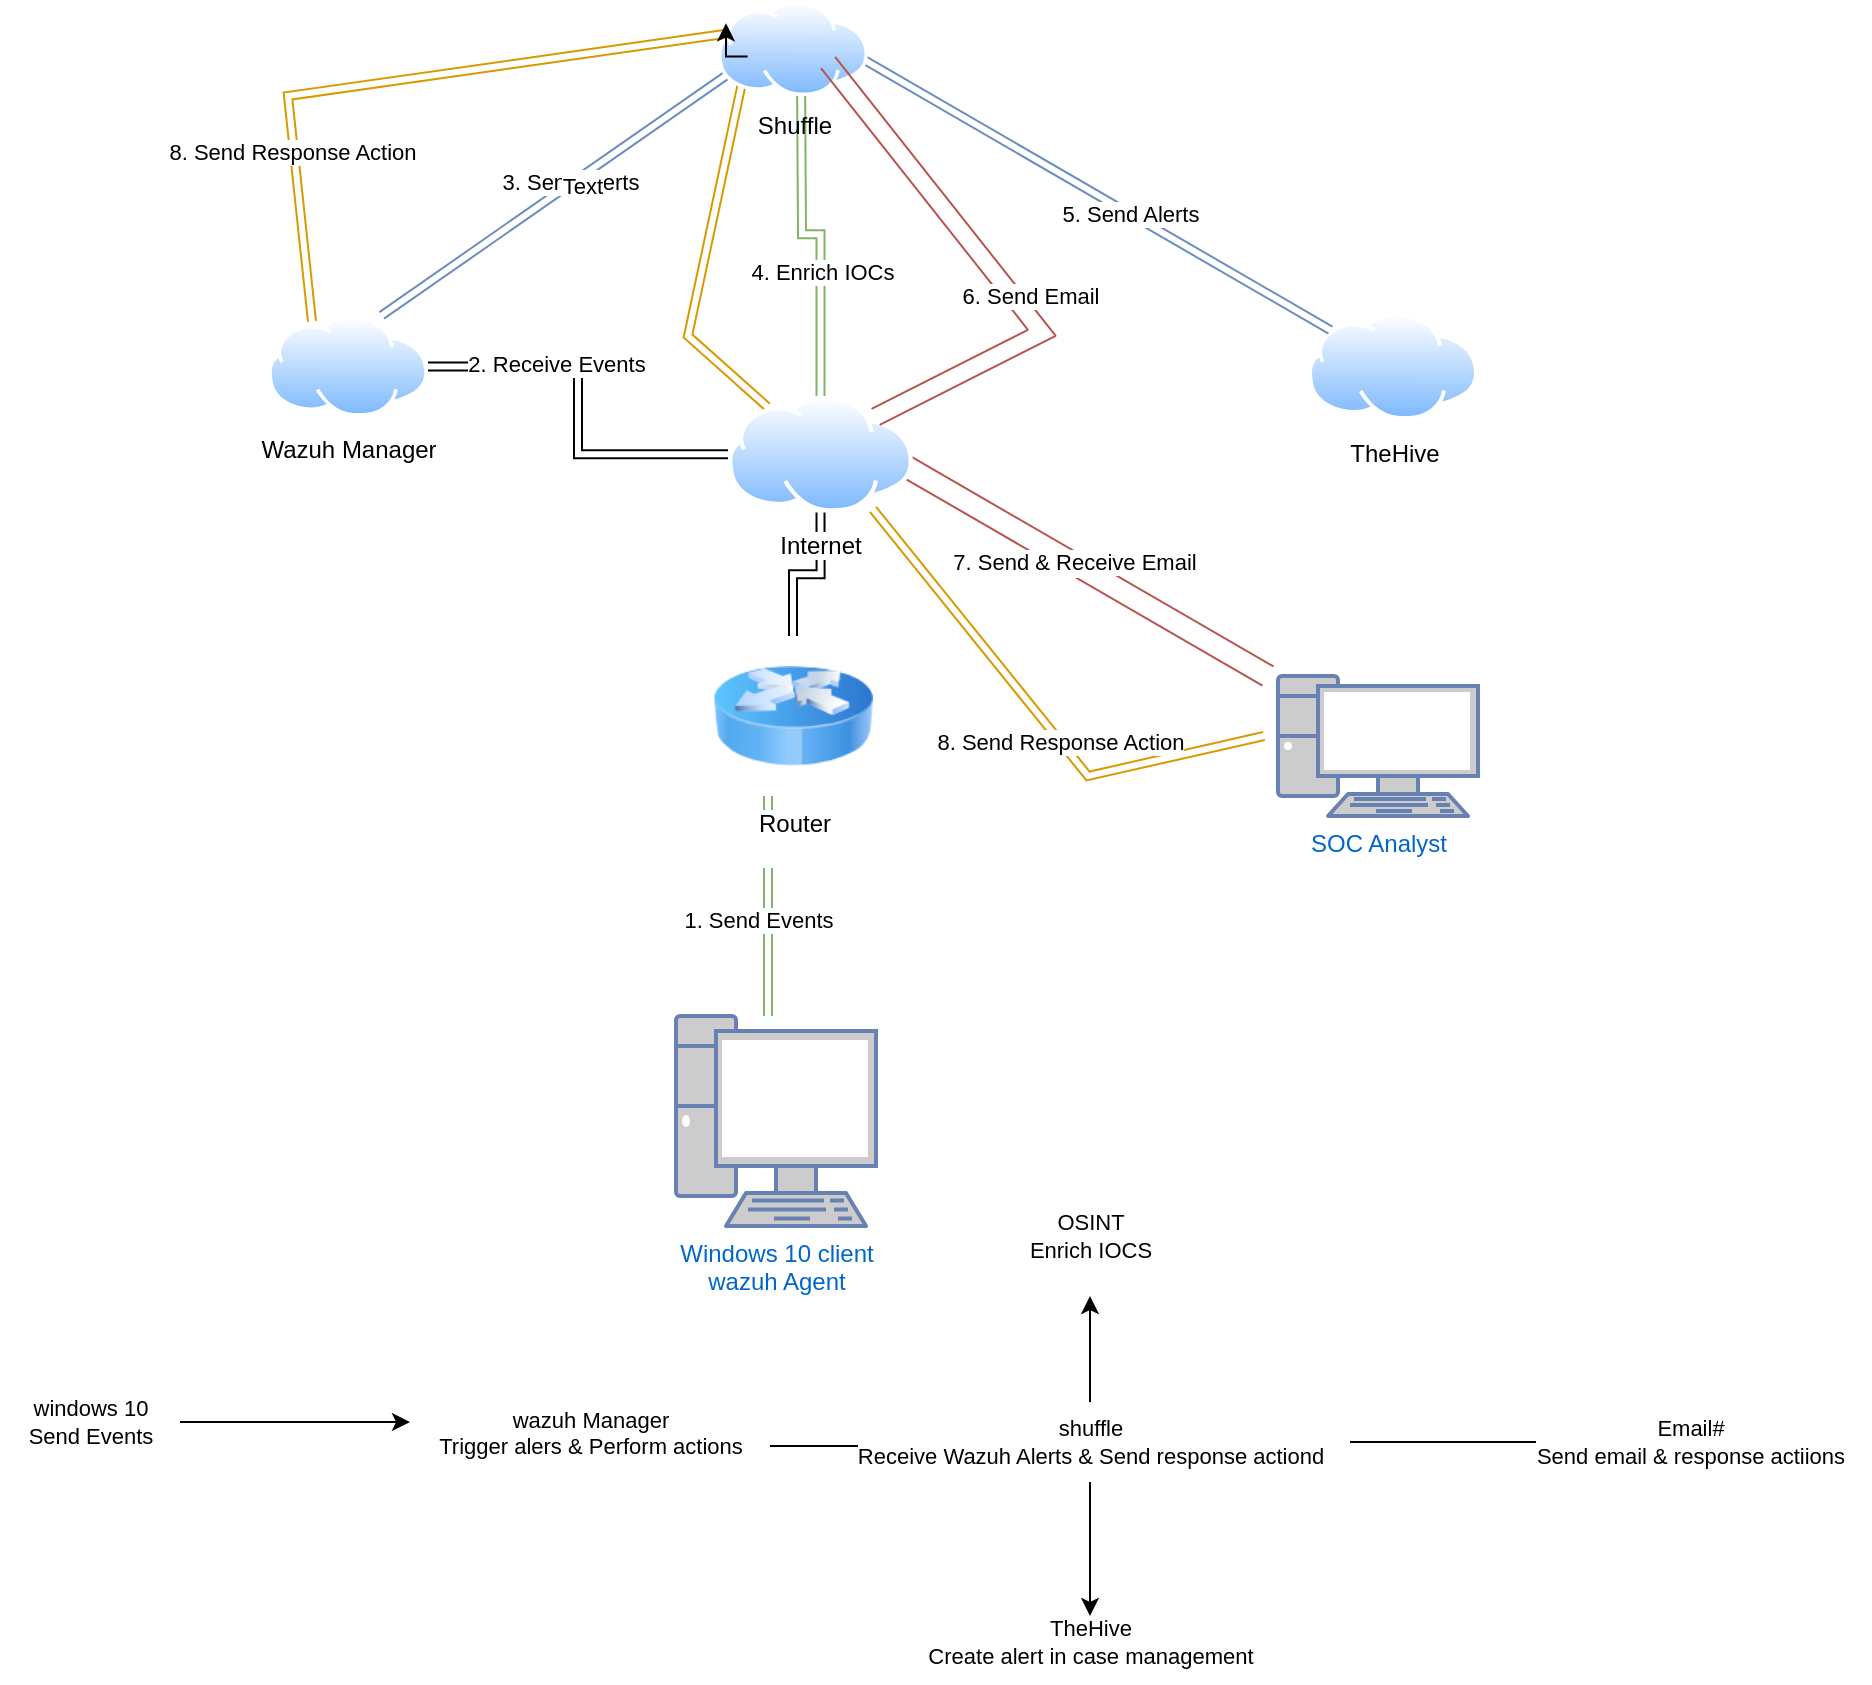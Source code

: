 <mxfile version="24.7.6">
  <diagram name="Page-1" id="lJXaCw3PPu5b4OgWsfz6">
    <mxGraphModel dx="2261" dy="780" grid="1" gridSize="10" guides="1" tooltips="1" connect="1" arrows="1" fold="1" page="1" pageScale="1" pageWidth="827" pageHeight="1169" math="0" shadow="0">
      <root>
        <mxCell id="0" />
        <mxCell id="1" parent="0" />
        <mxCell id="-LH7fcYnhYMUPDVRSZud-9" style="edgeStyle=orthogonalEdgeStyle;rounded=0;orthogonalLoop=1;jettySize=auto;html=1;jumpStyle=none;curved=0;shape=link;fillColor=#d5e8d4;strokeColor=#82b366;" edge="1" parent="1" source="-LH7fcYnhYMUPDVRSZud-1" target="-LH7fcYnhYMUPDVRSZud-2">
          <mxGeometry relative="1" as="geometry">
            <Array as="points">
              <mxPoint x="109" y="440" />
              <mxPoint x="109" y="440" />
            </Array>
          </mxGeometry>
        </mxCell>
        <mxCell id="-LH7fcYnhYMUPDVRSZud-10" value="1. Send Events" style="edgeLabel;html=1;align=center;verticalAlign=middle;resizable=0;points=[];fontFamily=Helvetica;fontSize=11;fontColor=default;labelBackgroundColor=default;" vertex="1" connectable="0" parent="-LH7fcYnhYMUPDVRSZud-9">
          <mxGeometry x="-0.12" y="5" relative="1" as="geometry">
            <mxPoint as="offset" />
          </mxGeometry>
        </mxCell>
        <mxCell id="-LH7fcYnhYMUPDVRSZud-1" value="Windows 10 client&lt;div&gt;wazuh Agent&lt;/div&gt;" style="fontColor=#0066CC;verticalAlign=top;verticalLabelPosition=bottom;labelPosition=center;align=center;html=1;outlineConnect=0;fillColor=#CCCCCC;strokeColor=#6881B3;gradientColor=none;gradientDirection=north;strokeWidth=2;shape=mxgraph.networks.pc;" vertex="1" parent="1">
          <mxGeometry x="63" y="540" width="100" height="105" as="geometry" />
        </mxCell>
        <mxCell id="-LH7fcYnhYMUPDVRSZud-11" style="edgeStyle=orthogonalEdgeStyle;shape=link;rounded=0;jumpStyle=none;orthogonalLoop=1;jettySize=auto;html=1;entryX=0.5;entryY=1;entryDx=0;entryDy=0;strokeColor=default;align=center;verticalAlign=middle;fontFamily=Helvetica;fontSize=11;fontColor=default;labelBackgroundColor=default;endArrow=classic;" edge="1" parent="1" source="-LH7fcYnhYMUPDVRSZud-2" target="-LH7fcYnhYMUPDVRSZud-4">
          <mxGeometry relative="1" as="geometry" />
        </mxCell>
        <mxCell id="-LH7fcYnhYMUPDVRSZud-2" value="Router&lt;div&gt;&lt;br&gt;&lt;/div&gt;" style="image;html=1;image=img/lib/clip_art/networking/Router_Icon_128x128.png" vertex="1" parent="1">
          <mxGeometry x="81.5" y="350" width="80" height="80" as="geometry" />
        </mxCell>
        <mxCell id="-LH7fcYnhYMUPDVRSZud-3" value="Wazuh Manager" style="image;aspect=fixed;perimeter=ellipsePerimeter;html=1;align=center;shadow=0;dashed=0;spacingTop=3;image=img/lib/active_directory/internet_cloud.svg;" vertex="1" parent="1">
          <mxGeometry x="-141" y="190" width="80" height="50.4" as="geometry" />
        </mxCell>
        <mxCell id="-LH7fcYnhYMUPDVRSZud-17" style="edgeStyle=orthogonalEdgeStyle;shape=link;rounded=0;jumpStyle=none;orthogonalLoop=1;jettySize=auto;html=1;entryX=1;entryY=0.5;entryDx=0;entryDy=0;strokeColor=default;align=center;verticalAlign=middle;fontFamily=Helvetica;fontSize=11;fontColor=default;labelBackgroundColor=default;endArrow=classic;" edge="1" parent="1" source="-LH7fcYnhYMUPDVRSZud-4" target="-LH7fcYnhYMUPDVRSZud-3">
          <mxGeometry relative="1" as="geometry" />
        </mxCell>
        <mxCell id="-LH7fcYnhYMUPDVRSZud-18" value="2. Receive Events" style="edgeLabel;html=1;align=center;verticalAlign=middle;resizable=0;points=[];fontFamily=Helvetica;fontSize=11;fontColor=default;labelBackgroundColor=default;" vertex="1" connectable="0" parent="-LH7fcYnhYMUPDVRSZud-17">
          <mxGeometry x="0.345" y="-1" relative="1" as="geometry">
            <mxPoint as="offset" />
          </mxGeometry>
        </mxCell>
        <mxCell id="-LH7fcYnhYMUPDVRSZud-24" style="edgeStyle=orthogonalEdgeStyle;shape=link;rounded=0;jumpStyle=none;orthogonalLoop=1;jettySize=auto;html=1;entryX=0.5;entryY=1;entryDx=0;entryDy=0;strokeColor=#82b366;align=center;verticalAlign=middle;fontFamily=Helvetica;fontSize=11;fontColor=default;labelBackgroundColor=default;endArrow=classic;fillColor=#d5e8d4;" edge="1" parent="1" source="-LH7fcYnhYMUPDVRSZud-4">
          <mxGeometry relative="1" as="geometry">
            <mxPoint x="125.5" y="67.25" as="targetPoint" />
          </mxGeometry>
        </mxCell>
        <mxCell id="-LH7fcYnhYMUPDVRSZud-25" value="4. Enrich IOCs" style="edgeLabel;html=1;align=center;verticalAlign=middle;resizable=0;points=[];fontFamily=Helvetica;fontSize=11;fontColor=default;labelBackgroundColor=default;" vertex="1" connectable="0" parent="-LH7fcYnhYMUPDVRSZud-24">
          <mxGeometry x="-0.191" relative="1" as="geometry">
            <mxPoint y="7" as="offset" />
          </mxGeometry>
        </mxCell>
        <mxCell id="-LH7fcYnhYMUPDVRSZud-32" style="shape=link;rounded=0;jumpStyle=none;orthogonalLoop=1;jettySize=auto;html=1;strokeColor=#b85450;align=center;verticalAlign=middle;fontFamily=Helvetica;fontSize=11;fontColor=default;labelBackgroundColor=default;endArrow=classic;width=11;fillColor=#f8cecc;" edge="1" parent="1">
          <mxGeometry relative="1" as="geometry">
            <mxPoint x="169.0" y="260.0" as="sourcePoint" />
            <mxPoint x="359" y="370" as="targetPoint" />
          </mxGeometry>
        </mxCell>
        <mxCell id="-LH7fcYnhYMUPDVRSZud-34" value="Text" style="edgeLabel;html=1;align=center;verticalAlign=middle;resizable=0;points=[];fontFamily=Helvetica;fontSize=11;fontColor=default;labelBackgroundColor=default;" vertex="1" connectable="0" parent="-LH7fcYnhYMUPDVRSZud-32">
          <mxGeometry x="-0.076" y="-3" relative="1" as="geometry">
            <mxPoint x="1" as="offset" />
          </mxGeometry>
        </mxCell>
        <mxCell id="-LH7fcYnhYMUPDVRSZud-35" value="7. Send &amp;amp; Receive Email" style="edgeLabel;html=1;align=center;verticalAlign=middle;resizable=0;points=[];fontFamily=Helvetica;fontSize=11;fontColor=default;labelBackgroundColor=default;" vertex="1" connectable="0" parent="-LH7fcYnhYMUPDVRSZud-32">
          <mxGeometry x="-0.025" y="1" relative="1" as="geometry">
            <mxPoint as="offset" />
          </mxGeometry>
        </mxCell>
        <mxCell id="-LH7fcYnhYMUPDVRSZud-38" style="shape=link;rounded=0;jumpStyle=none;orthogonalLoop=1;jettySize=auto;html=1;entryX=0;entryY=1;entryDx=0;entryDy=0;strokeColor=#d79b00;align=center;verticalAlign=middle;fontFamily=Helvetica;fontSize=11;fontColor=default;labelBackgroundColor=default;endArrow=classic;fillColor=#ffe6cc;" edge="1" parent="1" source="-LH7fcYnhYMUPDVRSZud-4">
          <mxGeometry relative="1" as="geometry">
            <mxPoint x="98.807" y="60.218" as="targetPoint" />
            <Array as="points">
              <mxPoint x="69" y="200" />
            </Array>
          </mxGeometry>
        </mxCell>
        <mxCell id="-LH7fcYnhYMUPDVRSZud-4" value="Internet" style="image;aspect=fixed;perimeter=ellipsePerimeter;html=1;align=center;shadow=0;dashed=0;spacingTop=3;image=img/lib/active_directory/internet_cloud.svg;" vertex="1" parent="1">
          <mxGeometry x="89" y="230" width="92.5" height="58.28" as="geometry" />
        </mxCell>
        <mxCell id="-LH7fcYnhYMUPDVRSZud-5" value="TheHive" style="image;aspect=fixed;perimeter=ellipsePerimeter;html=1;align=center;shadow=0;dashed=0;spacingTop=3;image=img/lib/active_directory/internet_cloud.svg;" vertex="1" parent="1">
          <mxGeometry x="379" y="188.43" width="85" height="53.55" as="geometry" />
        </mxCell>
        <mxCell id="-LH7fcYnhYMUPDVRSZud-22" style="shape=link;rounded=0;jumpStyle=none;orthogonalLoop=1;jettySize=auto;html=1;strokeColor=#6c8ebf;align=center;verticalAlign=middle;fontFamily=Helvetica;fontSize=11;fontColor=default;labelBackgroundColor=default;endArrow=classic;fillColor=#dae8fc;" edge="1" parent="1">
          <mxGeometry relative="1" as="geometry">
            <mxPoint x="100.385" y="61.169" as="sourcePoint" />
            <mxPoint x="-84.134" y="189.68" as="targetPoint" />
          </mxGeometry>
        </mxCell>
        <mxCell id="-LH7fcYnhYMUPDVRSZud-26" value="3. Send Alerts" style="edgeLabel;html=1;align=center;verticalAlign=middle;resizable=0;points=[];fontFamily=Helvetica;fontSize=11;fontColor=default;labelBackgroundColor=default;" vertex="1" connectable="0" parent="-LH7fcYnhYMUPDVRSZud-22">
          <mxGeometry x="-0.026" y="-1" relative="1" as="geometry">
            <mxPoint as="offset" />
          </mxGeometry>
        </mxCell>
        <mxCell id="-LH7fcYnhYMUPDVRSZud-27" value="Text" style="edgeLabel;html=1;align=center;verticalAlign=middle;resizable=0;points=[];fontFamily=Helvetica;fontSize=11;fontColor=default;labelBackgroundColor=default;" vertex="1" connectable="0" parent="-LH7fcYnhYMUPDVRSZud-22">
          <mxGeometry x="-0.06" y="4" relative="1" as="geometry">
            <mxPoint as="offset" />
          </mxGeometry>
        </mxCell>
        <mxCell id="-LH7fcYnhYMUPDVRSZud-28" style="shape=link;rounded=0;jumpStyle=none;orthogonalLoop=1;jettySize=auto;html=1;strokeColor=#6c8ebf;align=center;verticalAlign=middle;fontFamily=Helvetica;fontSize=11;fontColor=default;labelBackgroundColor=default;endArrow=classic;fillColor=#dae8fc;" edge="1" parent="1" target="-LH7fcYnhYMUPDVRSZud-5">
          <mxGeometry relative="1" as="geometry">
            <mxPoint x="153.099" y="59.62" as="sourcePoint" />
          </mxGeometry>
        </mxCell>
        <mxCell id="-LH7fcYnhYMUPDVRSZud-29" value="5. Send Alerts" style="edgeLabel;html=1;align=center;verticalAlign=middle;resizable=0;points=[];fontFamily=Helvetica;fontSize=11;fontColor=default;labelBackgroundColor=default;" vertex="1" connectable="0" parent="-LH7fcYnhYMUPDVRSZud-28">
          <mxGeometry x="0.152" relative="1" as="geometry">
            <mxPoint as="offset" />
          </mxGeometry>
        </mxCell>
        <mxCell id="-LH7fcYnhYMUPDVRSZud-40" style="shape=link;rounded=0;jumpStyle=none;orthogonalLoop=1;jettySize=auto;html=1;entryX=0.25;entryY=0;entryDx=0;entryDy=0;strokeColor=#d79b00;align=center;verticalAlign=middle;fontFamily=Helvetica;fontSize=11;fontColor=default;labelBackgroundColor=default;endArrow=classic;fillColor=#ffe6cc;" edge="1" parent="1" target="-LH7fcYnhYMUPDVRSZud-3">
          <mxGeometry relative="1" as="geometry">
            <mxPoint x="88.901" y="48.772" as="sourcePoint" />
            <Array as="points">
              <mxPoint x="-131" y="80" />
            </Array>
          </mxGeometry>
        </mxCell>
        <mxCell id="-LH7fcYnhYMUPDVRSZud-41" value="8. Send Response Action" style="edgeLabel;html=1;align=center;verticalAlign=middle;resizable=0;points=[];fontFamily=Helvetica;fontSize=11;fontColor=default;labelBackgroundColor=default;" vertex="1" connectable="0" parent="-LH7fcYnhYMUPDVRSZud-40">
          <mxGeometry x="0.491" y="-1" relative="1" as="geometry">
            <mxPoint as="offset" />
          </mxGeometry>
        </mxCell>
        <mxCell id="-LH7fcYnhYMUPDVRSZud-6" value="" style="image;aspect=fixed;perimeter=ellipsePerimeter;html=1;align=center;shadow=0;dashed=0;spacingTop=3;image=img/lib/active_directory/internet_cloud.svg;" vertex="1" parent="1">
          <mxGeometry x="84" y="32.75" width="75" height="47.25" as="geometry" />
        </mxCell>
        <mxCell id="-LH7fcYnhYMUPDVRSZud-30" style="shape=link;rounded=0;jumpStyle=none;orthogonalLoop=1;jettySize=auto;html=1;strokeColor=#b85450;align=center;verticalAlign=middle;fontFamily=Helvetica;fontSize=11;fontColor=default;labelBackgroundColor=default;endArrow=classic;entryX=0.75;entryY=0;entryDx=0;entryDy=0;exitX=0.75;exitY=1;exitDx=0;exitDy=0;width=9;fillColor=#f8cecc;" edge="1" parent="1">
          <mxGeometry relative="1" as="geometry">
            <mxPoint x="139.003" y="63.234" as="sourcePoint" />
            <mxPoint x="162.803" y="240.402" as="targetPoint" />
            <Array as="points">
              <mxPoint x="245.92" y="198.42" />
            </Array>
          </mxGeometry>
        </mxCell>
        <mxCell id="-LH7fcYnhYMUPDVRSZud-31" value="6. Send Email" style="edgeLabel;html=1;align=center;verticalAlign=middle;resizable=0;points=[];fontFamily=Helvetica;fontSize=11;fontColor=default;labelBackgroundColor=default;" vertex="1" connectable="0" parent="-LH7fcYnhYMUPDVRSZud-30">
          <mxGeometry x="0.451" y="3" relative="1" as="geometry">
            <mxPoint x="10" y="-30" as="offset" />
          </mxGeometry>
        </mxCell>
        <mxCell id="-LH7fcYnhYMUPDVRSZud-7" value="Shuffle" style="text;html=1;align=center;verticalAlign=middle;resizable=0;points=[];autosize=1;strokeColor=none;fillColor=none;" vertex="1" parent="1">
          <mxGeometry x="91.5" y="80" width="60" height="30" as="geometry" />
        </mxCell>
        <mxCell id="-LH7fcYnhYMUPDVRSZud-36" style="shape=link;rounded=0;jumpStyle=none;orthogonalLoop=1;jettySize=auto;html=1;entryX=1;entryY=1;entryDx=0;entryDy=0;strokeColor=#d79b00;align=center;verticalAlign=middle;fontFamily=Helvetica;fontSize=11;fontColor=default;labelBackgroundColor=default;endArrow=classic;fillColor=#ffe6cc;" edge="1" parent="1">
          <mxGeometry relative="1" as="geometry">
            <mxPoint x="357" y="400" as="sourcePoint" />
            <mxPoint x="161.497" y="286.702" as="targetPoint" />
            <Array as="points">
              <mxPoint x="269" y="420" />
            </Array>
          </mxGeometry>
        </mxCell>
        <mxCell id="-LH7fcYnhYMUPDVRSZud-37" value="8. Send Response Action" style="edgeLabel;html=1;align=center;verticalAlign=middle;resizable=0;points=[];fontFamily=Helvetica;fontSize=11;fontColor=default;labelBackgroundColor=default;" vertex="1" connectable="0" parent="-LH7fcYnhYMUPDVRSZud-36">
          <mxGeometry x="-0.135" relative="1" as="geometry">
            <mxPoint as="offset" />
          </mxGeometry>
        </mxCell>
        <mxCell id="-LH7fcYnhYMUPDVRSZud-8" value="SOC Analyst" style="fontColor=#0066CC;verticalAlign=top;verticalLabelPosition=bottom;labelPosition=center;align=center;html=1;outlineConnect=0;fillColor=#CCCCCC;strokeColor=#6881B3;gradientColor=none;gradientDirection=north;strokeWidth=2;shape=mxgraph.networks.pc;" vertex="1" parent="1">
          <mxGeometry x="364" y="370" width="100" height="70" as="geometry" />
        </mxCell>
        <mxCell id="-LH7fcYnhYMUPDVRSZud-39" style="edgeStyle=orthogonalEdgeStyle;shape=connector;rounded=0;jumpStyle=none;orthogonalLoop=1;jettySize=auto;html=1;exitX=0;exitY=1;exitDx=0;exitDy=0;entryX=0;entryY=0.5;entryDx=0;entryDy=0;strokeColor=default;align=center;verticalAlign=middle;fontFamily=Helvetica;fontSize=11;fontColor=default;labelBackgroundColor=default;endArrow=classic;" edge="1" parent="1">
          <mxGeometry relative="1" as="geometry">
            <mxPoint x="98.807" y="60.218" as="sourcePoint" />
            <mxPoint x="88.0" y="43.625" as="targetPoint" />
          </mxGeometry>
        </mxCell>
        <mxCell id="-LH7fcYnhYMUPDVRSZud-45" style="edgeStyle=orthogonalEdgeStyle;shape=connector;rounded=0;jumpStyle=none;orthogonalLoop=1;jettySize=auto;html=1;strokeColor=default;align=center;verticalAlign=middle;fontFamily=Helvetica;fontSize=11;fontColor=default;labelBackgroundColor=default;endArrow=classic;" edge="1" parent="1" source="-LH7fcYnhYMUPDVRSZud-44">
          <mxGeometry relative="1" as="geometry">
            <mxPoint x="-70" y="743" as="targetPoint" />
          </mxGeometry>
        </mxCell>
        <mxCell id="-LH7fcYnhYMUPDVRSZud-44" value="windows 10&lt;div&gt;Send Events&lt;/div&gt;" style="text;html=1;align=center;verticalAlign=middle;resizable=0;points=[];autosize=1;strokeColor=none;fillColor=none;fontFamily=Helvetica;fontSize=11;fontColor=default;labelBackgroundColor=default;" vertex="1" parent="1">
          <mxGeometry x="-275" y="723" width="90" height="40" as="geometry" />
        </mxCell>
        <mxCell id="-LH7fcYnhYMUPDVRSZud-47" style="edgeStyle=orthogonalEdgeStyle;shape=connector;rounded=0;jumpStyle=none;orthogonalLoop=1;jettySize=auto;html=1;strokeColor=default;align=center;verticalAlign=middle;fontFamily=Helvetica;fontSize=11;fontColor=default;labelBackgroundColor=default;endArrow=classic;" edge="1" parent="1" source="-LH7fcYnhYMUPDVRSZud-46">
          <mxGeometry relative="1" as="geometry">
            <mxPoint x="230" y="755" as="targetPoint" />
          </mxGeometry>
        </mxCell>
        <mxCell id="-LH7fcYnhYMUPDVRSZud-46" value="wazuh Manager&lt;div&gt;Trigger alers &amp;amp; Perform actions&lt;/div&gt;&lt;div&gt;&lt;div&gt;&lt;br&gt;&lt;/div&gt;&lt;/div&gt;" style="text;html=1;align=center;verticalAlign=middle;resizable=0;points=[];autosize=1;strokeColor=none;fillColor=none;fontFamily=Helvetica;fontSize=11;fontColor=default;labelBackgroundColor=default;" vertex="1" parent="1">
          <mxGeometry x="-70" y="730" width="180" height="50" as="geometry" />
        </mxCell>
        <mxCell id="-LH7fcYnhYMUPDVRSZud-49" style="edgeStyle=orthogonalEdgeStyle;shape=connector;rounded=0;jumpStyle=none;orthogonalLoop=1;jettySize=auto;html=1;strokeColor=default;align=center;verticalAlign=middle;fontFamily=Helvetica;fontSize=11;fontColor=default;labelBackgroundColor=default;endArrow=classic;" edge="1" parent="1" source="-LH7fcYnhYMUPDVRSZud-48">
          <mxGeometry relative="1" as="geometry">
            <mxPoint x="270" y="680" as="targetPoint" />
          </mxGeometry>
        </mxCell>
        <mxCell id="-LH7fcYnhYMUPDVRSZud-51" style="edgeStyle=orthogonalEdgeStyle;shape=connector;rounded=0;jumpStyle=none;orthogonalLoop=1;jettySize=auto;html=1;strokeColor=default;align=center;verticalAlign=middle;fontFamily=Helvetica;fontSize=11;fontColor=default;labelBackgroundColor=default;endArrow=classic;" edge="1" parent="1" source="-LH7fcYnhYMUPDVRSZud-48">
          <mxGeometry relative="1" as="geometry">
            <mxPoint x="270" y="840" as="targetPoint" />
          </mxGeometry>
        </mxCell>
        <mxCell id="-LH7fcYnhYMUPDVRSZud-53" style="edgeStyle=orthogonalEdgeStyle;shape=connector;rounded=0;jumpStyle=none;orthogonalLoop=1;jettySize=auto;html=1;strokeColor=default;align=center;verticalAlign=middle;fontFamily=Helvetica;fontSize=11;fontColor=default;labelBackgroundColor=default;endArrow=classic;" edge="1" parent="1" source="-LH7fcYnhYMUPDVRSZud-48">
          <mxGeometry relative="1" as="geometry">
            <mxPoint x="530" y="753" as="targetPoint" />
          </mxGeometry>
        </mxCell>
        <mxCell id="-LH7fcYnhYMUPDVRSZud-48" value="shuffle&lt;div&gt;Receive Wazuh Alerts &amp;amp; Send response actiond&lt;/div&gt;" style="text;html=1;align=center;verticalAlign=middle;resizable=0;points=[];autosize=1;strokeColor=none;fillColor=none;fontFamily=Helvetica;fontSize=11;fontColor=default;labelBackgroundColor=default;" vertex="1" parent="1">
          <mxGeometry x="140" y="733" width="260" height="40" as="geometry" />
        </mxCell>
        <mxCell id="-LH7fcYnhYMUPDVRSZud-50" value="OSINT&lt;div&gt;Enrich IOCS&lt;/div&gt;" style="text;html=1;align=center;verticalAlign=middle;resizable=0;points=[];autosize=1;strokeColor=none;fillColor=none;fontFamily=Helvetica;fontSize=11;fontColor=default;labelBackgroundColor=default;" vertex="1" parent="1">
          <mxGeometry x="230" y="630" width="80" height="40" as="geometry" />
        </mxCell>
        <mxCell id="-LH7fcYnhYMUPDVRSZud-52" value="TheHive&lt;div&gt;Create alert in case management&lt;/div&gt;" style="text;html=1;align=center;verticalAlign=middle;resizable=0;points=[];autosize=1;strokeColor=none;fillColor=none;fontFamily=Helvetica;fontSize=11;fontColor=default;labelBackgroundColor=default;" vertex="1" parent="1">
          <mxGeometry x="175" y="833" width="190" height="40" as="geometry" />
        </mxCell>
        <mxCell id="-LH7fcYnhYMUPDVRSZud-54" value="Email#&lt;div&gt;Send email &amp;amp; response actiions&lt;/div&gt;" style="text;html=1;align=center;verticalAlign=middle;resizable=0;points=[];autosize=1;strokeColor=none;fillColor=none;fontFamily=Helvetica;fontSize=11;fontColor=default;labelBackgroundColor=default;" vertex="1" parent="1">
          <mxGeometry x="480" y="733" width="180" height="40" as="geometry" />
        </mxCell>
      </root>
    </mxGraphModel>
  </diagram>
</mxfile>
